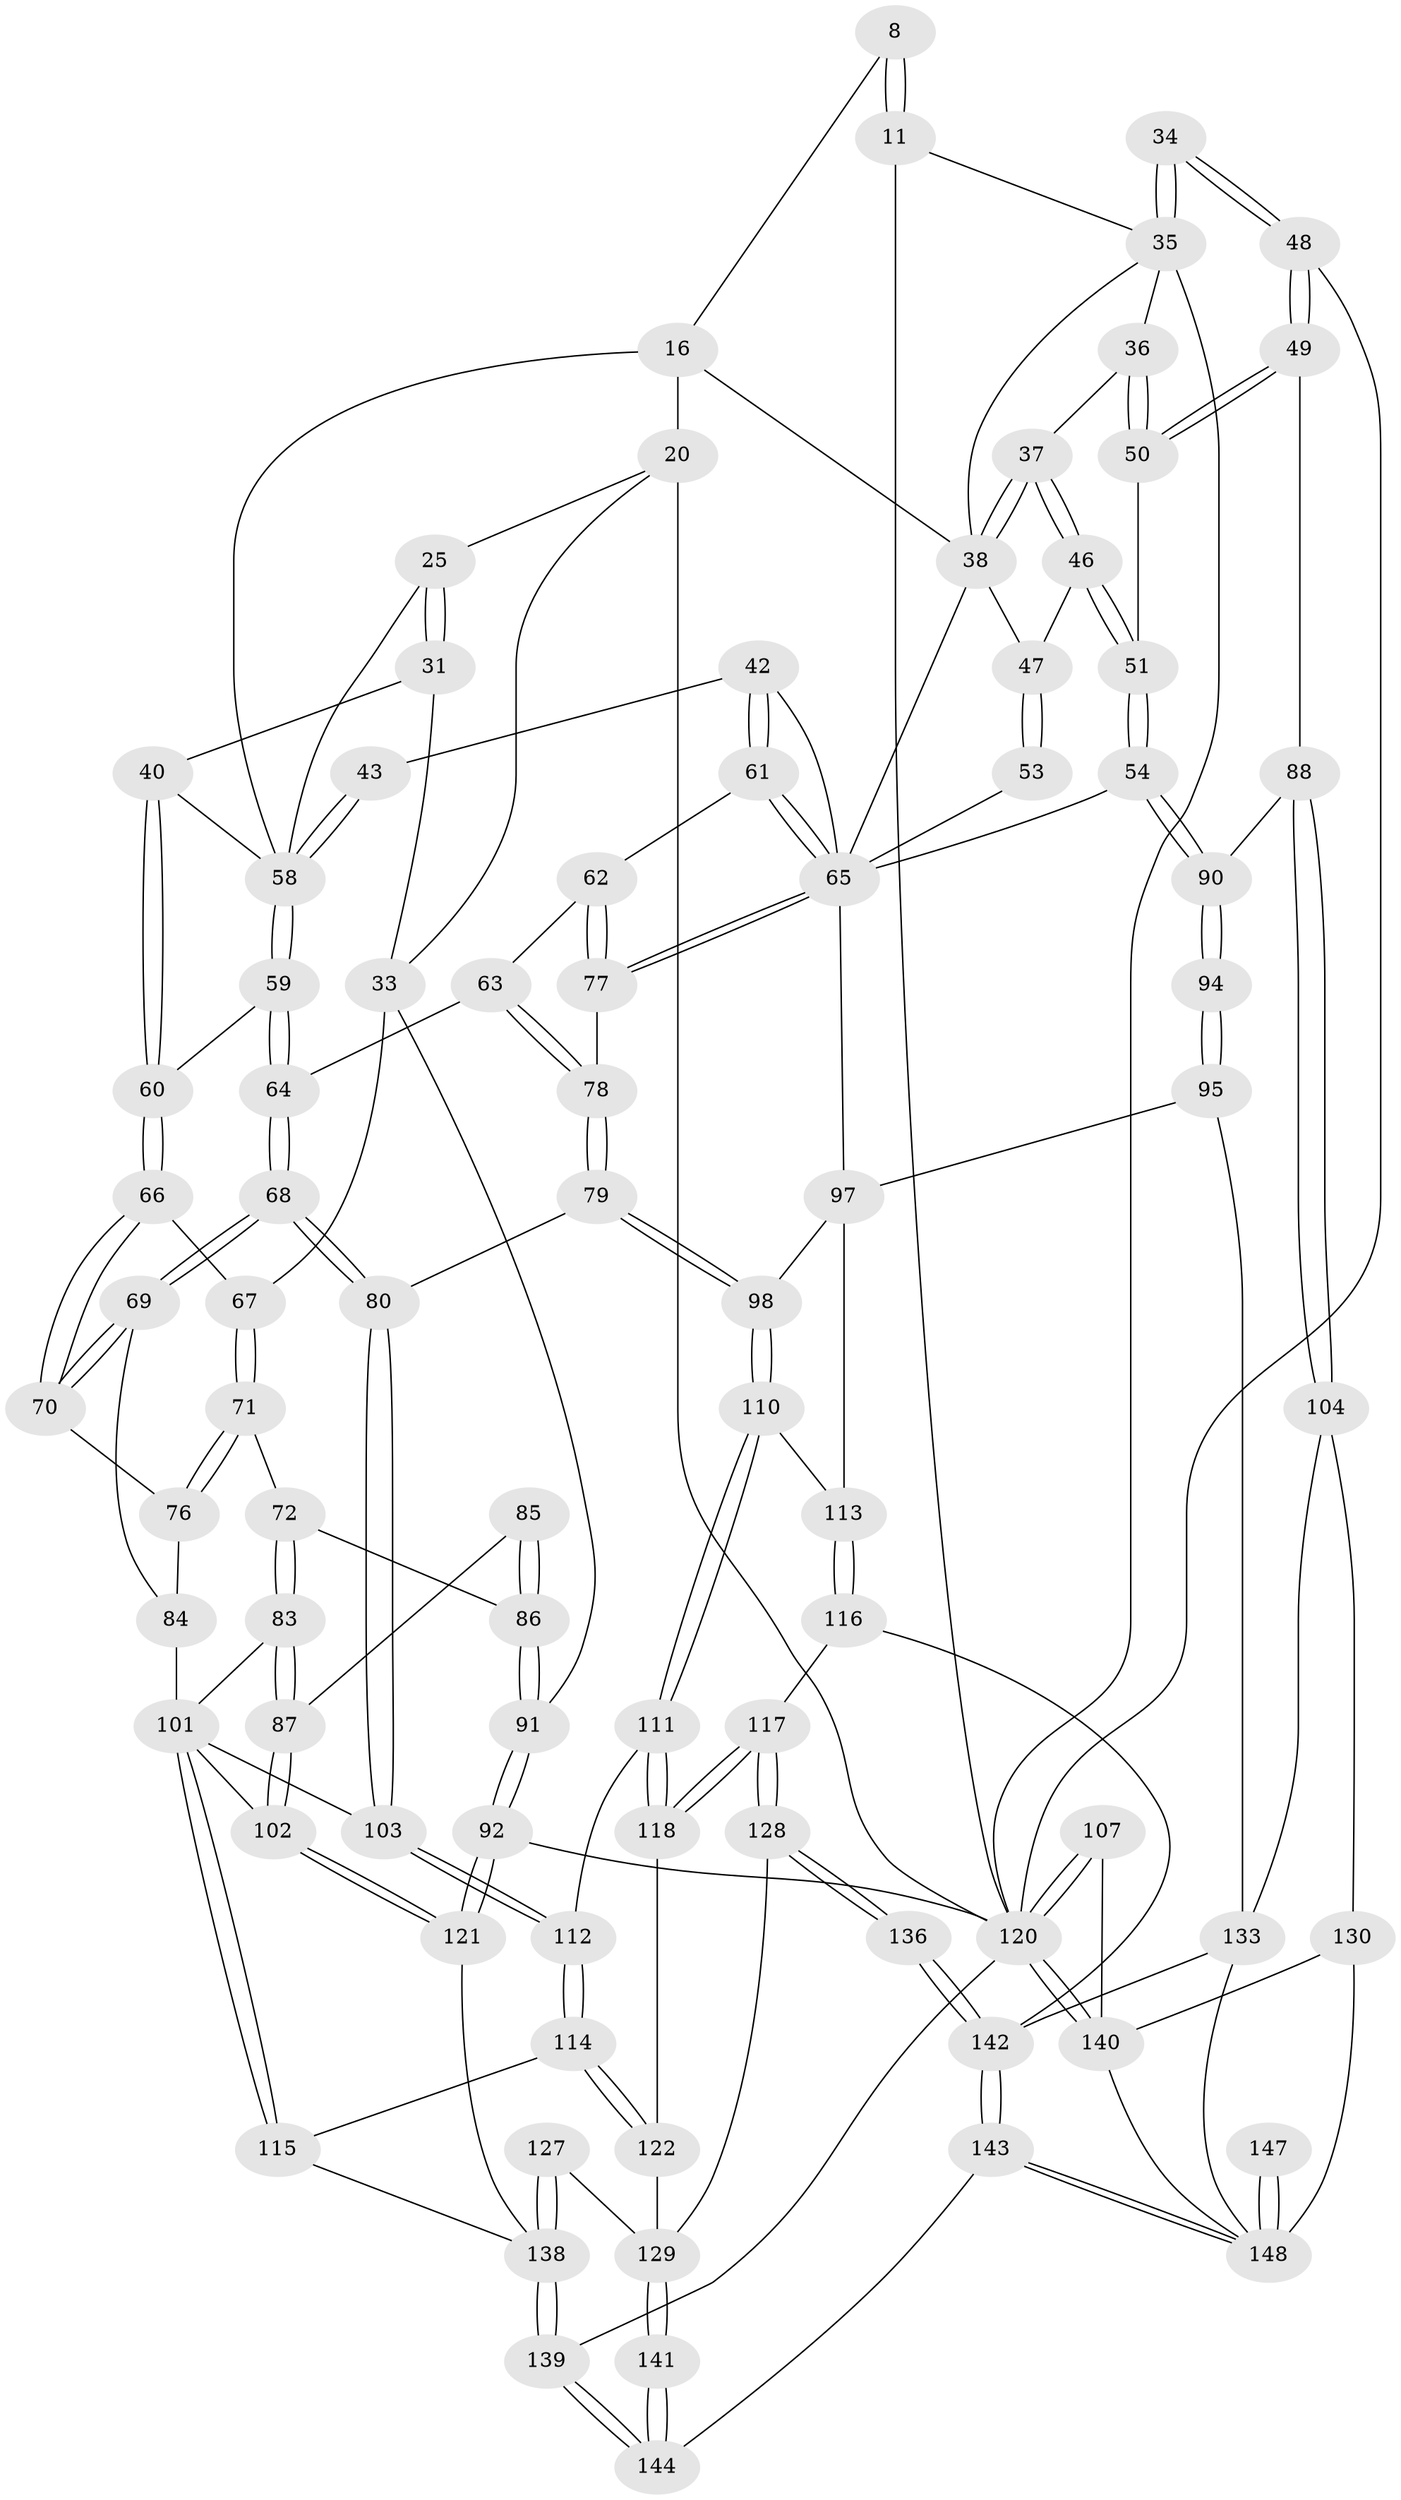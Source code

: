 // original degree distribution, {3: 0.02027027027027027, 5: 0.5472972972972973, 6: 0.21621621621621623, 4: 0.21621621621621623}
// Generated by graph-tools (version 1.1) at 2025/06/03/04/25 22:06:41]
// undirected, 88 vertices, 206 edges
graph export_dot {
graph [start="1"]
  node [color=gray90,style=filled];
  8 [pos="+0.7617049555809869+0",super="+1"];
  11 [pos="+0.870545654389049+0.10528753540535861",super="+2"];
  16 [pos="+0.5613622215674644+0.14778077742878176",super="+12+15+14"];
  20 [pos="+0.16244582498187937+0.043007169228518834",super="+5+6+10"];
  25 [pos="+0.20654336305924512+0.12657622788972756",super="+24+21"];
  31 [pos="+0.09951027189157452+0.3282921766289403"];
  33 [pos="+0+0.21409700283168914",super="+32"];
  34 [pos="+0.9199458373009433+0.24143649992052763"];
  35 [pos="+0.8872028560390961+0.22879355340506372",super="+27"];
  36 [pos="+0.8576801526078294+0.24284000588507565"];
  37 [pos="+0.8208890144327763+0.2532017526314635"];
  38 [pos="+0.7722011044849566+0.22663048992669532",super="+29+30"];
  40 [pos="+0.25660740693415185+0.28855753768651415"];
  42 [pos="+0.4712970910751345+0.3365601380263862"];
  43 [pos="+0.46399886586929256+0.33549664299283843"];
  46 [pos="+0.8194855248391145+0.2563858232158562"];
  47 [pos="+0.7703278293099124+0.30666682201297524",super="+45"];
  48 [pos="+1+0.44814303110857473"];
  49 [pos="+0.9004560175105217+0.46873437739673257"];
  50 [pos="+0.8692994959541238+0.4653118667550558"];
  51 [pos="+0.8262870242551278+0.46487089811264115"];
  53 [pos="+0.7108025724791918+0.4027450947676161"];
  54 [pos="+0.7748420243936255+0.4740408409415381"];
  58 [pos="+0.3693918056875737+0.41213855831105706",super="+39+23+22"];
  59 [pos="+0.35402228959722365+0.4490208981496395"];
  60 [pos="+0.3223534237401971+0.4579683292156581"];
  61 [pos="+0.4962515031550173+0.3956359422549276"];
  62 [pos="+0.4583281761310036+0.5019917376253799"];
  63 [pos="+0.4552440141443764+0.5046807681227309"];
  64 [pos="+0.4259707999603546+0.5053361154481552"];
  65 [pos="+0.6733547132068416+0.4804293961608049",super="+57+41"];
  66 [pos="+0.31528108632540364+0.4618788351270584"];
  67 [pos="+0.10296808469585388+0.37780129426972925"];
  68 [pos="+0.3657336160921112+0.608658393384009"];
  69 [pos="+0.3083549009917922+0.5672737604103725"];
  70 [pos="+0.29167700408541514+0.5224571107427306"];
  71 [pos="+0.11196772732275014+0.44142715199913696"];
  72 [pos="+0.0919549783360181+0.500011040292098"];
  76 [pos="+0.20023900981458448+0.5348278327622215"];
  77 [pos="+0.6144387901316583+0.4928832412239536"];
  78 [pos="+0.49203782569362464+0.5768310250127358"];
  79 [pos="+0.5047895173535553+0.6398908598693512"];
  80 [pos="+0.3729437704267912+0.6344040078767955"];
  83 [pos="+0.16152412624197457+0.6151968236426838"];
  84 [pos="+0.24155604204639441+0.617950161787469",super="+81"];
  85 [pos="+0.08325455296429371+0.6870114440415874"];
  86 [pos="+0+0.693064485111911",super="+74+73"];
  87 [pos="+0.09045798645745748+0.6900295793753547"];
  88 [pos="+0.8633409463011921+0.6576427102792229"];
  90 [pos="+0.7915041336450066+0.5819595030442701",super="+89"];
  91 [pos="+0+0.7388980049755419",super="+75"];
  92 [pos="+0+1"];
  94 [pos="+0.7288515052054405+0.7050101455258413"];
  95 [pos="+0.7150416822444+0.7216037321230158"];
  97 [pos="+0.6471004555518732+0.5835562543145553",super="+96"];
  98 [pos="+0.5157546612369753+0.6488834237340797"];
  101 [pos="+0.22363789953054478+0.7243227475333195",super="+100+99"];
  102 [pos="+0.12006881844105004+0.7216838658690086"];
  103 [pos="+0.35521005274250034+0.6702626106924994"];
  104 [pos="+0.9145398622829252+0.7412577874770004"];
  107 [pos="+1+0.674293321122222"];
  110 [pos="+0.5177177131284064+0.6757610653231618"];
  111 [pos="+0.48023704630453234+0.7385021416276472"];
  112 [pos="+0.3525584176686297+0.6827207928921742"];
  113 [pos="+0.5574775730016278+0.7073758235379187"];
  114 [pos="+0.31295344281584614+0.7569743313298245"];
  115 [pos="+0.2877607039821566+0.763026326095114"];
  116 [pos="+0.6117158642667752+0.8093645777790445"];
  117 [pos="+0.5051271750602478+0.8229442536102968"];
  118 [pos="+0.4739416899019182+0.772173375463859"];
  120 [pos="+1+1",super="+52+93"];
  121 [pos="+0.1135036350723065+0.830088107144585"];
  122 [pos="+0.3600982206762239+0.7914095284901825"];
  127 [pos="+0.2658924049344503+0.953439127976561"];
  128 [pos="+0.483078433854295+0.87947409865034"];
  129 [pos="+0.45928043889908715+0.8895059838930814",super="+125+126"];
  130 [pos="+0.8687023675102937+0.9079616846382801",super="+109"];
  133 [pos="+0.7526902329785836+0.8788062726118967",super="+105+106"];
  136 [pos="+0.5852836116592415+0.9755369034580378"];
  138 [pos="+0.2368082527088886+0.9849969584985669",super="+124+123"];
  139 [pos="+0.13372921971886498+1"];
  140 [pos="+1+1",super="+134+108"];
  141 [pos="+0.43322447858080393+0.9917006600400334"];
  142 [pos="+0.5877132756605311+0.9819220604975247",super="+137+135"];
  143 [pos="+0.5707337653563431+1"];
  144 [pos="+0.4946943156192291+1"];
  147 [pos="+0.7637417311422872+0.9450436772498872"];
  148 [pos="+0.7058014055956321+1",super="+145+146"];
  8 -- 11 [weight=2];
  8 -- 11;
  8 -- 16;
  11 -- 120;
  11 -- 35;
  16 -- 20 [weight=3];
  16 -- 58;
  16 -- 38 [weight=2];
  20 -- 25 [weight=2];
  20 -- 33;
  20 -- 120 [weight=2];
  25 -- 31;
  25 -- 31;
  25 -- 58;
  31 -- 40;
  31 -- 33;
  33 -- 91;
  33 -- 67;
  34 -- 35 [weight=2];
  34 -- 35;
  34 -- 48;
  34 -- 48;
  35 -- 36;
  35 -- 120;
  35 -- 38;
  36 -- 37;
  36 -- 50;
  36 -- 50;
  37 -- 38;
  37 -- 38;
  37 -- 46;
  37 -- 46;
  38 -- 47 [weight=2];
  38 -- 65;
  40 -- 60;
  40 -- 60;
  40 -- 58;
  42 -- 43;
  42 -- 61;
  42 -- 61;
  42 -- 65;
  43 -- 58 [weight=2];
  43 -- 58;
  46 -- 47;
  46 -- 51;
  46 -- 51;
  47 -- 53 [weight=2];
  47 -- 53;
  48 -- 49;
  48 -- 49;
  48 -- 120;
  49 -- 50;
  49 -- 50;
  49 -- 88;
  50 -- 51;
  51 -- 54;
  51 -- 54;
  53 -- 65;
  54 -- 90;
  54 -- 90;
  54 -- 65;
  58 -- 59;
  58 -- 59;
  59 -- 60;
  59 -- 64;
  59 -- 64;
  60 -- 66;
  60 -- 66;
  61 -- 62;
  61 -- 65;
  61 -- 65;
  62 -- 63;
  62 -- 77;
  62 -- 77;
  63 -- 64;
  63 -- 78;
  63 -- 78;
  64 -- 68;
  64 -- 68;
  65 -- 77;
  65 -- 77;
  65 -- 97;
  66 -- 67;
  66 -- 70;
  66 -- 70;
  67 -- 71;
  67 -- 71;
  68 -- 69;
  68 -- 69;
  68 -- 80;
  68 -- 80;
  69 -- 70;
  69 -- 70;
  69 -- 84;
  70 -- 76;
  71 -- 72;
  71 -- 76;
  71 -- 76;
  72 -- 83;
  72 -- 83;
  72 -- 86;
  76 -- 84;
  77 -- 78;
  78 -- 79;
  78 -- 79;
  79 -- 80;
  79 -- 98;
  79 -- 98;
  80 -- 103;
  80 -- 103;
  83 -- 87;
  83 -- 87;
  83 -- 101;
  84 -- 101 [weight=2];
  85 -- 86 [weight=2];
  85 -- 86;
  85 -- 87;
  86 -- 91 [weight=2];
  86 -- 91;
  87 -- 102;
  87 -- 102;
  88 -- 104;
  88 -- 104;
  88 -- 90;
  90 -- 94 [weight=2];
  90 -- 94;
  91 -- 92;
  91 -- 92;
  92 -- 121;
  92 -- 121;
  92 -- 120;
  94 -- 95;
  94 -- 95;
  95 -- 97;
  95 -- 133;
  97 -- 98;
  97 -- 113;
  98 -- 110;
  98 -- 110;
  101 -- 102;
  101 -- 115;
  101 -- 115;
  101 -- 103;
  102 -- 121;
  102 -- 121;
  103 -- 112;
  103 -- 112;
  104 -- 130;
  104 -- 133;
  107 -- 120 [weight=2];
  107 -- 120;
  107 -- 140;
  110 -- 111;
  110 -- 111;
  110 -- 113;
  111 -- 112;
  111 -- 118;
  111 -- 118;
  112 -- 114;
  112 -- 114;
  113 -- 116;
  113 -- 116;
  114 -- 115;
  114 -- 122;
  114 -- 122;
  115 -- 138;
  116 -- 117;
  116 -- 142;
  117 -- 118;
  117 -- 118;
  117 -- 128;
  117 -- 128;
  118 -- 122;
  120 -- 140;
  120 -- 140;
  120 -- 139;
  121 -- 138;
  122 -- 129;
  127 -- 138 [weight=2];
  127 -- 138;
  127 -- 129;
  128 -- 129;
  128 -- 136;
  128 -- 136;
  129 -- 141 [weight=2];
  129 -- 141;
  130 -- 140 [weight=2];
  130 -- 148;
  133 -- 142 [weight=2];
  133 -- 148;
  136 -- 142 [weight=2];
  136 -- 142;
  138 -- 139;
  138 -- 139;
  139 -- 144;
  139 -- 144;
  140 -- 148;
  141 -- 144;
  141 -- 144;
  142 -- 143;
  142 -- 143;
  143 -- 144;
  143 -- 148;
  143 -- 148;
  147 -- 148 [weight=3];
  147 -- 148;
}
